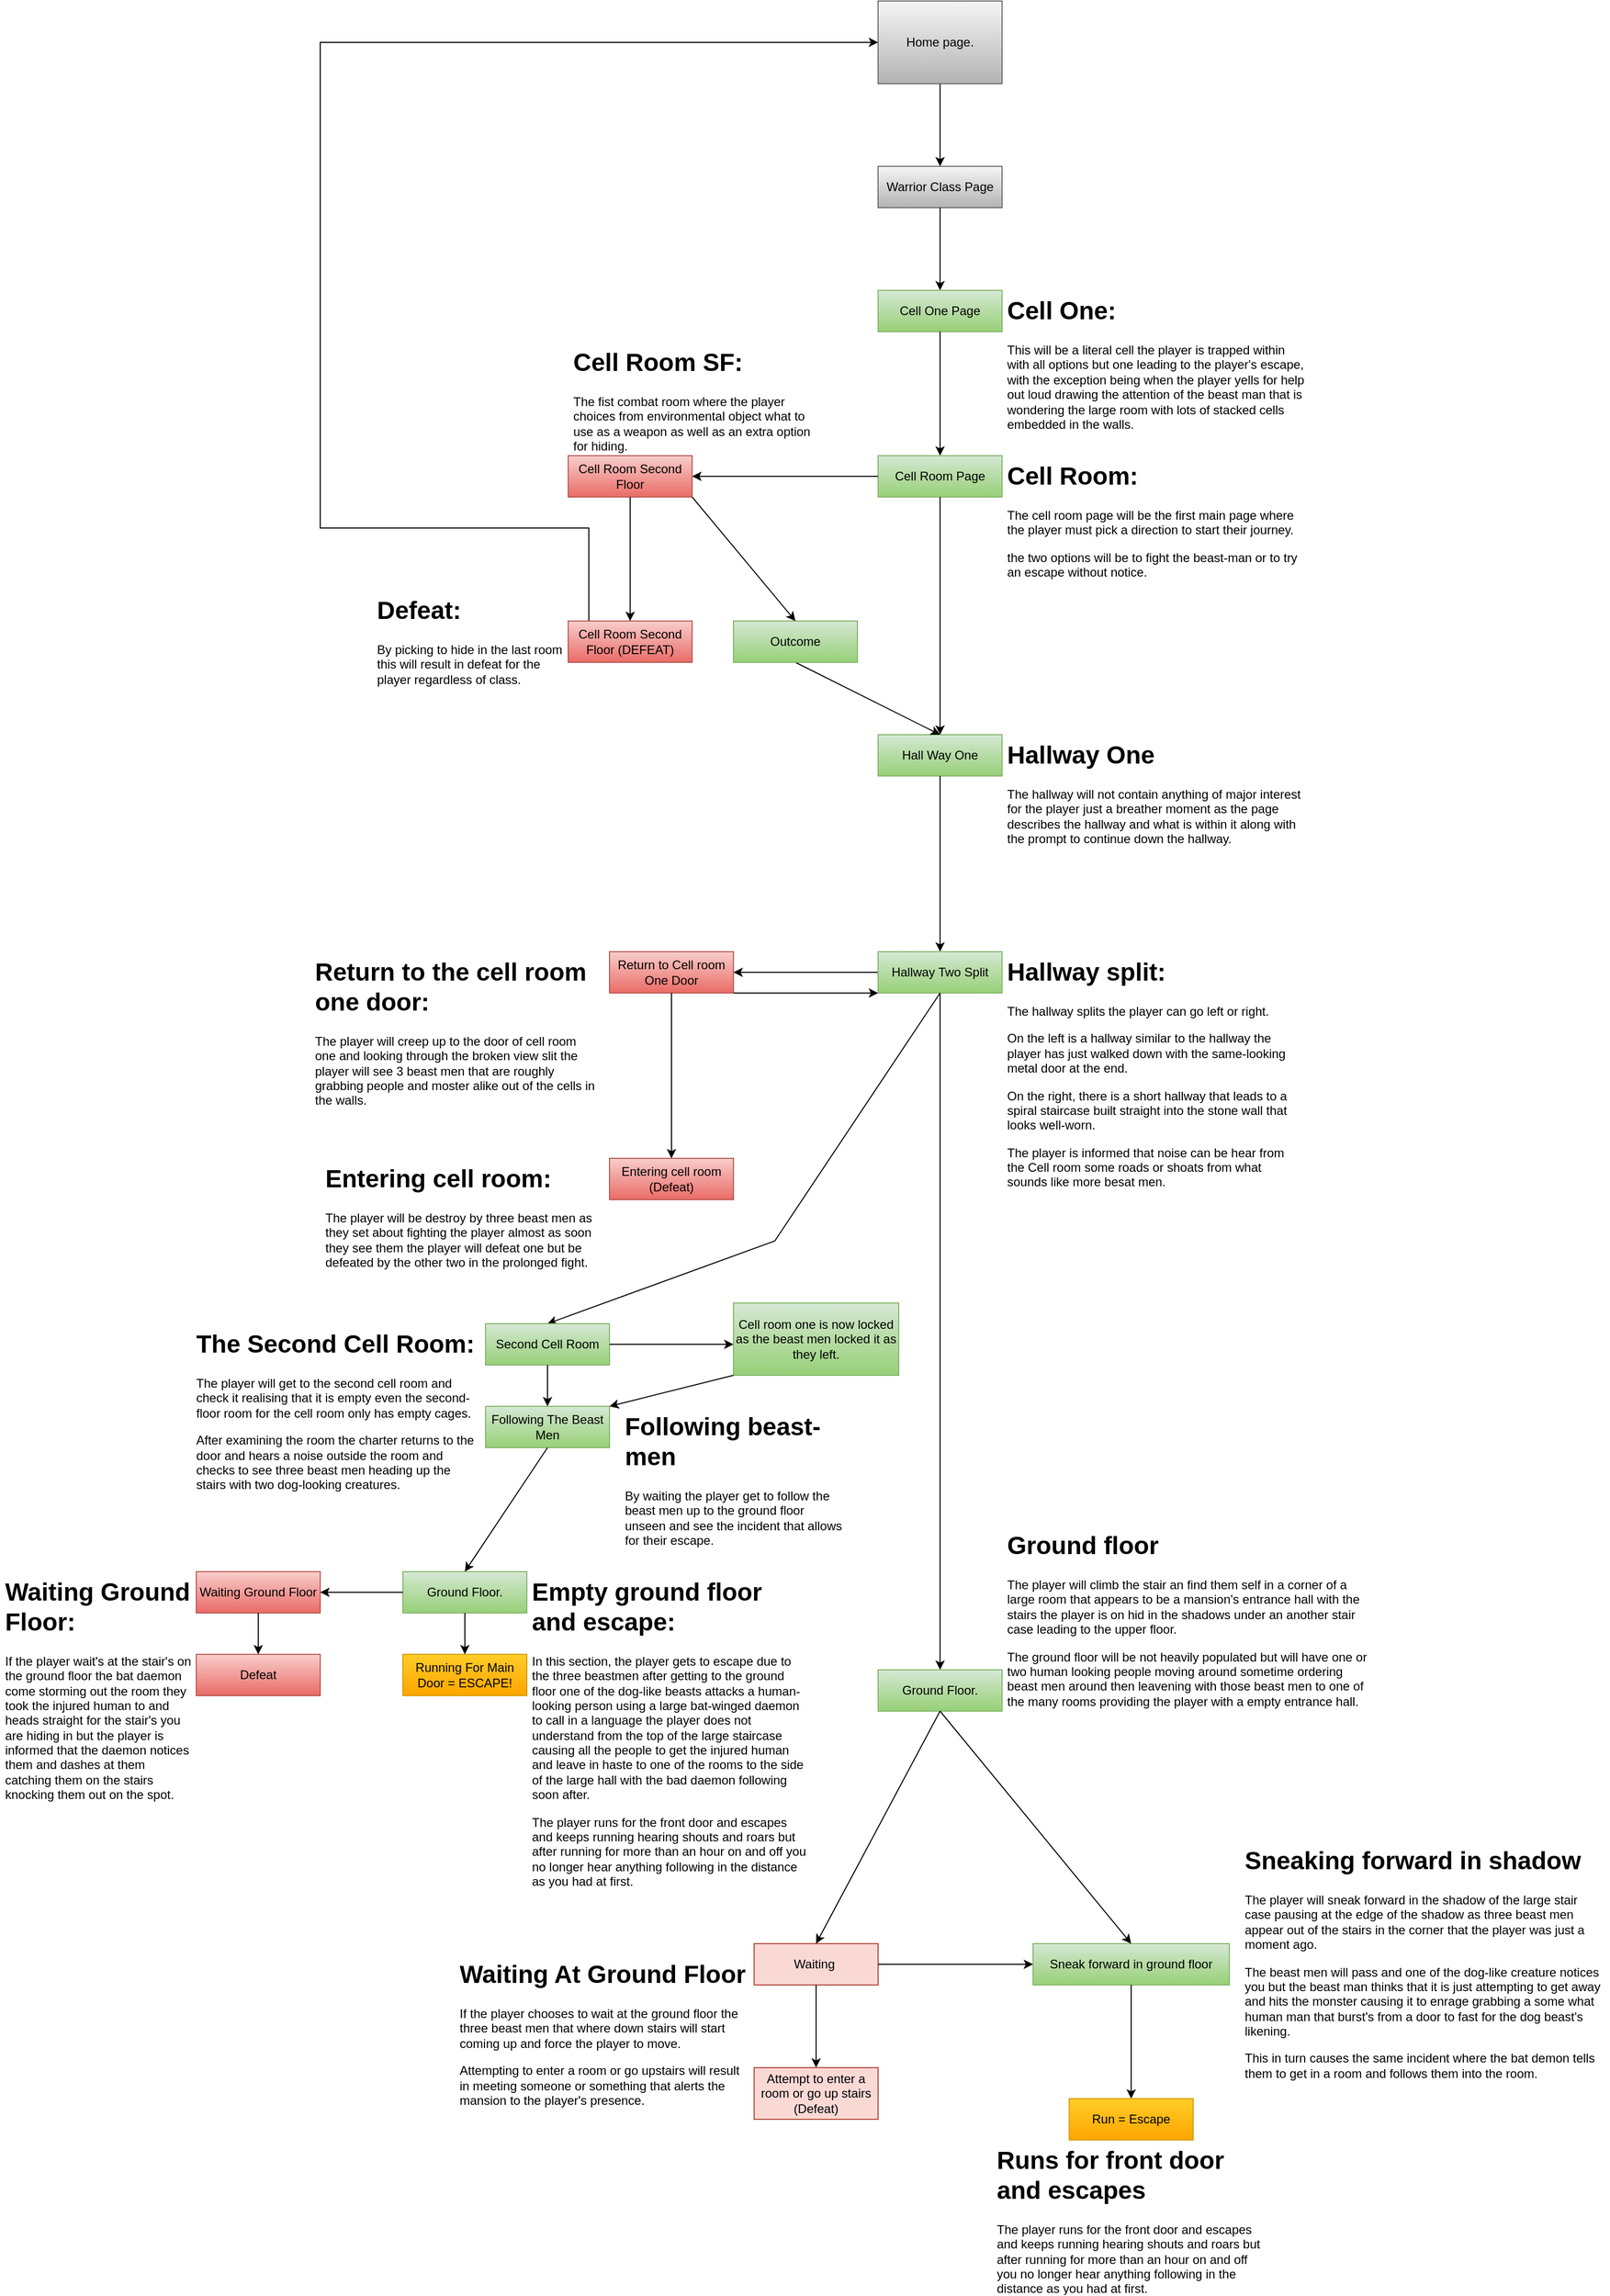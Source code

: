 <mxfile version="23.1.8" type="github">
  <diagram id="C5RBs43oDa-KdzZeNtuy" name="Page-1">
    <mxGraphModel dx="2487" dy="868" grid="1" gridSize="10" guides="1" tooltips="1" connect="1" arrows="1" fold="1" page="1" pageScale="1" pageWidth="800" pageHeight="1000" math="0" shadow="0">
      <root>
        <mxCell id="WIyWlLk6GJQsqaUBKTNV-0" />
        <mxCell id="WIyWlLk6GJQsqaUBKTNV-1" parent="WIyWlLk6GJQsqaUBKTNV-0" />
        <mxCell id="8M8Ricd8YmC17zNcSAAh-8" value="" style="endArrow=classic;html=1;rounded=0;entryX=0.5;entryY=0;entryDx=0;entryDy=0;" parent="WIyWlLk6GJQsqaUBKTNV-1" edge="1" target="8M8Ricd8YmC17zNcSAAh-12">
          <mxGeometry width="50" height="50" relative="1" as="geometry">
            <mxPoint x="400" y="120" as="sourcePoint" />
            <mxPoint x="240" y="200" as="targetPoint" />
          </mxGeometry>
        </mxCell>
        <mxCell id="8M8Ricd8YmC17zNcSAAh-9" value="Home page." style="rounded=0;whiteSpace=wrap;html=1;fillColor=#f5f5f5;gradientColor=#b3b3b3;strokeColor=#666666;" parent="WIyWlLk6GJQsqaUBKTNV-1" vertex="1">
          <mxGeometry x="340" y="40" width="120" height="80" as="geometry" />
        </mxCell>
        <mxCell id="8M8Ricd8YmC17zNcSAAh-12" value="Warrior Class Page" style="rounded=0;whiteSpace=wrap;html=1;fillColor=#f5f5f5;gradientColor=#b3b3b3;strokeColor=#666666;" parent="WIyWlLk6GJQsqaUBKTNV-1" vertex="1">
          <mxGeometry x="340" y="200" width="120" height="40" as="geometry" />
        </mxCell>
        <mxCell id="8M8Ricd8YmC17zNcSAAh-13" value="" style="endArrow=classic;html=1;rounded=0;exitX=0.5;exitY=1;exitDx=0;exitDy=0;entryX=0.5;entryY=0;entryDx=0;entryDy=0;" parent="WIyWlLk6GJQsqaUBKTNV-1" source="8M8Ricd8YmC17zNcSAAh-12" target="8M8Ricd8YmC17zNcSAAh-14" edge="1">
          <mxGeometry width="50" height="50" relative="1" as="geometry">
            <mxPoint x="390" y="410" as="sourcePoint" />
            <mxPoint x="340" y="310" as="targetPoint" />
          </mxGeometry>
        </mxCell>
        <mxCell id="8M8Ricd8YmC17zNcSAAh-14" value="Cell One Page" style="rounded=0;whiteSpace=wrap;html=1;fillColor=#d5e8d4;strokeColor=#82b366;gradientColor=#97d077;" parent="WIyWlLk6GJQsqaUBKTNV-1" vertex="1">
          <mxGeometry x="340" y="320" width="120" height="40" as="geometry" />
        </mxCell>
        <mxCell id="zFXSnFFcsLOcTapgdQPT-0" value="" style="endArrow=classic;html=1;rounded=0;exitX=0.5;exitY=1;exitDx=0;exitDy=0;" parent="WIyWlLk6GJQsqaUBKTNV-1" source="8M8Ricd8YmC17zNcSAAh-14" edge="1">
          <mxGeometry width="50" height="50" relative="1" as="geometry">
            <mxPoint x="370" y="410" as="sourcePoint" />
            <mxPoint x="400" y="480" as="targetPoint" />
          </mxGeometry>
        </mxCell>
        <mxCell id="zFXSnFFcsLOcTapgdQPT-1" value="&lt;h1&gt;Cell One:&lt;/h1&gt;&lt;p&gt;This will be a literal cell the player is trapped within with all options but one leading to the player&#39;s escape, with the exception being when the player yells for help out loud drawing the attention of the beast man that is wondering the large room with lots of stacked cells embedded in the walls.&lt;/p&gt;" style="text;html=1;spacing=5;spacingTop=-20;whiteSpace=wrap;overflow=hidden;rounded=0;" parent="WIyWlLk6GJQsqaUBKTNV-1" vertex="1">
          <mxGeometry x="460" y="320" width="300" height="140" as="geometry" />
        </mxCell>
        <mxCell id="zFXSnFFcsLOcTapgdQPT-2" value="Cell Room Page" style="rounded=0;whiteSpace=wrap;html=1;fillColor=#d5e8d4;strokeColor=#82b366;gradientColor=#97d077;" parent="WIyWlLk6GJQsqaUBKTNV-1" vertex="1">
          <mxGeometry x="340" y="480" width="120" height="40" as="geometry" />
        </mxCell>
        <mxCell id="zFXSnFFcsLOcTapgdQPT-3" value="&lt;h1&gt;Cell Room:&lt;/h1&gt;&lt;p&gt;The cell room page will be the first main page where the player must pick a direction to start their journey.&lt;/p&gt;&lt;p&gt;the two options will be to fight the beast-man or to try an escape without notice.&lt;/p&gt;" style="text;html=1;spacing=5;spacingTop=-20;whiteSpace=wrap;overflow=hidden;rounded=0;" parent="WIyWlLk6GJQsqaUBKTNV-1" vertex="1">
          <mxGeometry x="460" y="480" width="300" height="120" as="geometry" />
        </mxCell>
        <mxCell id="zFXSnFFcsLOcTapgdQPT-5" value="" style="endArrow=classic;html=1;rounded=0;exitX=0.5;exitY=1;exitDx=0;exitDy=0;entryX=0.5;entryY=0;entryDx=0;entryDy=0;" parent="WIyWlLk6GJQsqaUBKTNV-1" source="zFXSnFFcsLOcTapgdQPT-2" edge="1" target="zFXSnFFcsLOcTapgdQPT-6">
          <mxGeometry width="50" height="50" relative="1" as="geometry">
            <mxPoint x="400" y="690" as="sourcePoint" />
            <mxPoint x="400" y="640" as="targetPoint" />
          </mxGeometry>
        </mxCell>
        <mxCell id="zFXSnFFcsLOcTapgdQPT-6" value="Hall Way One" style="rounded=0;whiteSpace=wrap;html=1;fillColor=#d5e8d4;strokeColor=#82b366;gradientColor=#97d077;" parent="WIyWlLk6GJQsqaUBKTNV-1" vertex="1">
          <mxGeometry x="340" y="750" width="120" height="40" as="geometry" />
        </mxCell>
        <mxCell id="zFXSnFFcsLOcTapgdQPT-7" value="&lt;h1&gt;Hallway One&lt;/h1&gt;&lt;p&gt;The hallway will not contain anything of major interest for the player just a breather moment as the page describes the hallway and what is within it along with the prompt to continue down the hallway.&lt;/p&gt;" style="text;html=1;spacing=5;spacingTop=-20;whiteSpace=wrap;overflow=hidden;rounded=0;" parent="WIyWlLk6GJQsqaUBKTNV-1" vertex="1">
          <mxGeometry x="460" y="750" width="300" height="120" as="geometry" />
        </mxCell>
        <mxCell id="zFXSnFFcsLOcTapgdQPT-8" value="" style="endArrow=classic;html=1;rounded=0;exitX=0;exitY=0.5;exitDx=0;exitDy=0;entryX=1;entryY=0.5;entryDx=0;entryDy=0;" parent="WIyWlLk6GJQsqaUBKTNV-1" source="zFXSnFFcsLOcTapgdQPT-2" target="zFXSnFFcsLOcTapgdQPT-9" edge="1">
          <mxGeometry width="50" height="50" relative="1" as="geometry">
            <mxPoint x="200" y="540" as="sourcePoint" />
            <mxPoint x="240" y="500" as="targetPoint" />
          </mxGeometry>
        </mxCell>
        <mxCell id="zFXSnFFcsLOcTapgdQPT-9" value="Cell Room Second Floor" style="rounded=0;whiteSpace=wrap;html=1;fillColor=#f8cecc;strokeColor=#b85450;gradientColor=#ea6b66;" parent="WIyWlLk6GJQsqaUBKTNV-1" vertex="1">
          <mxGeometry x="40" y="480" width="120" height="40" as="geometry" />
        </mxCell>
        <mxCell id="BrZVJdfoGeoX7WeHranQ-3" style="edgeStyle=orthogonalEdgeStyle;rounded=0;orthogonalLoop=1;jettySize=auto;html=1;exitX=0;exitY=0;exitDx=0;exitDy=0;entryX=0;entryY=0.5;entryDx=0;entryDy=0;" edge="1" parent="WIyWlLk6GJQsqaUBKTNV-1" source="zFXSnFFcsLOcTapgdQPT-10" target="8M8Ricd8YmC17zNcSAAh-9">
          <mxGeometry relative="1" as="geometry">
            <Array as="points">
              <mxPoint x="60" y="640" />
              <mxPoint x="60" y="550" />
              <mxPoint x="-200" y="550" />
              <mxPoint x="-200" y="80" />
            </Array>
          </mxGeometry>
        </mxCell>
        <mxCell id="zFXSnFFcsLOcTapgdQPT-10" value="Cell Room Second Floor (DEFEAT)" style="rounded=0;whiteSpace=wrap;html=1;fillColor=#f8cecc;strokeColor=#b85450;gradientColor=#ea6b66;" parent="WIyWlLk6GJQsqaUBKTNV-1" vertex="1">
          <mxGeometry x="40" y="640" width="120" height="40" as="geometry" />
        </mxCell>
        <mxCell id="zFXSnFFcsLOcTapgdQPT-11" value="" style="endArrow=classic;html=1;rounded=0;exitX=0.5;exitY=1;exitDx=0;exitDy=0;" parent="WIyWlLk6GJQsqaUBKTNV-1" source="zFXSnFFcsLOcTapgdQPT-9" target="zFXSnFFcsLOcTapgdQPT-10" edge="1">
          <mxGeometry width="50" height="50" relative="1" as="geometry">
            <mxPoint x="190" y="620" as="sourcePoint" />
            <mxPoint x="240" y="570" as="targetPoint" />
          </mxGeometry>
        </mxCell>
        <mxCell id="zFXSnFFcsLOcTapgdQPT-12" value="&lt;h1&gt;Cell Room SF:&lt;/h1&gt;&lt;div&gt;The fist combat room where the player choices from environmental object what to use as a weapon as well as an extra option for hiding.&lt;/div&gt;&lt;div&gt;&lt;br&gt;&lt;/div&gt;&lt;div&gt;&lt;br&gt;&lt;/div&gt;" style="text;html=1;spacing=5;spacingTop=-20;whiteSpace=wrap;overflow=hidden;rounded=0;" parent="WIyWlLk6GJQsqaUBKTNV-1" vertex="1">
          <mxGeometry x="40" y="370" width="240" height="110" as="geometry" />
        </mxCell>
        <mxCell id="zFXSnFFcsLOcTapgdQPT-13" value="" style="endArrow=classic;html=1;rounded=0;entryX=0.5;entryY=0;entryDx=0;entryDy=0;exitX=0.5;exitY=1;exitDx=0;exitDy=0;" parent="WIyWlLk6GJQsqaUBKTNV-1" source="BrZVJdfoGeoX7WeHranQ-9" target="zFXSnFFcsLOcTapgdQPT-6" edge="1">
          <mxGeometry width="50" height="50" relative="1" as="geometry">
            <mxPoint x="210" y="600" as="sourcePoint" />
            <mxPoint x="260" y="550" as="targetPoint" />
          </mxGeometry>
        </mxCell>
        <mxCell id="zFXSnFFcsLOcTapgdQPT-24" value="" style="endArrow=classic;html=1;rounded=0;exitX=0.5;exitY=1;exitDx=0;exitDy=0;entryX=0.5;entryY=0;entryDx=0;entryDy=0;" parent="WIyWlLk6GJQsqaUBKTNV-1" source="zFXSnFFcsLOcTapgdQPT-6" target="BrZVJdfoGeoX7WeHranQ-26" edge="1">
          <mxGeometry width="50" height="50" relative="1" as="geometry">
            <mxPoint x="400" y="840" as="sourcePoint" />
            <mxPoint x="400" y="910" as="targetPoint" />
          </mxGeometry>
        </mxCell>
        <mxCell id="BrZVJdfoGeoX7WeHranQ-5" value="&lt;h1&gt;Defeat:&lt;/h1&gt;&lt;p&gt;By picking to hide in the last room this will result in defeat for the player regardless of class.&lt;/p&gt;" style="text;html=1;spacing=5;spacingTop=-20;whiteSpace=wrap;overflow=hidden;rounded=0;" vertex="1" parent="WIyWlLk6GJQsqaUBKTNV-1">
          <mxGeometry x="-150" y="610" width="190" height="120" as="geometry" />
        </mxCell>
        <mxCell id="BrZVJdfoGeoX7WeHranQ-9" value="Outcome" style="rounded=0;whiteSpace=wrap;html=1;fillColor=#d5e8d4;strokeColor=#82b366;gradientColor=#97d077;" vertex="1" parent="WIyWlLk6GJQsqaUBKTNV-1">
          <mxGeometry x="200" y="640" width="120" height="40" as="geometry" />
        </mxCell>
        <mxCell id="BrZVJdfoGeoX7WeHranQ-10" value="" style="endArrow=classic;html=1;rounded=0;exitX=1;exitY=1;exitDx=0;exitDy=0;entryX=0.5;entryY=0;entryDx=0;entryDy=0;" edge="1" parent="WIyWlLk6GJQsqaUBKTNV-1" source="zFXSnFFcsLOcTapgdQPT-9" target="BrZVJdfoGeoX7WeHranQ-9">
          <mxGeometry width="50" height="50" relative="1" as="geometry">
            <mxPoint x="280" y="740" as="sourcePoint" />
            <mxPoint x="330" y="690" as="targetPoint" />
          </mxGeometry>
        </mxCell>
        <mxCell id="BrZVJdfoGeoX7WeHranQ-20" value="" style="endArrow=classic;html=1;rounded=0;exitX=0;exitY=0.5;exitDx=0;exitDy=0;" edge="1" parent="WIyWlLk6GJQsqaUBKTNV-1" target="BrZVJdfoGeoX7WeHranQ-21">
          <mxGeometry width="50" height="50" relative="1" as="geometry">
            <mxPoint x="340" y="980" as="sourcePoint" />
            <mxPoint x="220" y="980" as="targetPoint" />
          </mxGeometry>
        </mxCell>
        <mxCell id="BrZVJdfoGeoX7WeHranQ-21" value="Return to Cell room One Door" style="rounded=0;whiteSpace=wrap;html=1;fillColor=#f8cecc;strokeColor=#b85450;gradientColor=#ea6b66;" vertex="1" parent="WIyWlLk6GJQsqaUBKTNV-1">
          <mxGeometry x="80" y="960" width="120" height="40" as="geometry" />
        </mxCell>
        <mxCell id="BrZVJdfoGeoX7WeHranQ-22" value="&lt;h1&gt;Return to the cell room one door:&lt;/h1&gt;&lt;p&gt;The player will creep up to the door of cell room one and looking through the broken view slit the player will see 3 beast men that are roughly grabbing people and moster alike out of the cells in the walls.&lt;/p&gt;" style="text;html=1;spacing=5;spacingTop=-20;whiteSpace=wrap;overflow=hidden;rounded=0;" vertex="1" parent="WIyWlLk6GJQsqaUBKTNV-1">
          <mxGeometry x="-210" y="960" width="280" height="150" as="geometry" />
        </mxCell>
        <mxCell id="BrZVJdfoGeoX7WeHranQ-26" value="Hallway Two Split" style="rounded=0;whiteSpace=wrap;html=1;fillColor=#d5e8d4;strokeColor=#82b366;gradientColor=#97d077;" vertex="1" parent="WIyWlLk6GJQsqaUBKTNV-1">
          <mxGeometry x="340" y="960" width="120" height="40" as="geometry" />
        </mxCell>
        <mxCell id="BrZVJdfoGeoX7WeHranQ-27" value="" style="endArrow=classic;html=1;rounded=0;exitX=1;exitY=1;exitDx=0;exitDy=0;entryX=0;entryY=1;entryDx=0;entryDy=0;" edge="1" parent="WIyWlLk6GJQsqaUBKTNV-1" source="BrZVJdfoGeoX7WeHranQ-21" target="BrZVJdfoGeoX7WeHranQ-26">
          <mxGeometry width="50" height="50" relative="1" as="geometry">
            <mxPoint x="200" y="1060" as="sourcePoint" />
            <mxPoint x="250" y="1010" as="targetPoint" />
          </mxGeometry>
        </mxCell>
        <mxCell id="BrZVJdfoGeoX7WeHranQ-28" value="" style="endArrow=classic;html=1;rounded=0;exitX=0.5;exitY=1;exitDx=0;exitDy=0;entryX=0.5;entryY=0;entryDx=0;entryDy=0;" edge="1" parent="WIyWlLk6GJQsqaUBKTNV-1" source="BrZVJdfoGeoX7WeHranQ-21" target="BrZVJdfoGeoX7WeHranQ-29">
          <mxGeometry width="50" height="50" relative="1" as="geometry">
            <mxPoint x="100" y="1110" as="sourcePoint" />
            <mxPoint x="140" y="1120" as="targetPoint" />
          </mxGeometry>
        </mxCell>
        <mxCell id="BrZVJdfoGeoX7WeHranQ-29" value="Entering cell room (Defeat)" style="rounded=0;whiteSpace=wrap;html=1;fillColor=#f8cecc;strokeColor=#b85450;gradientColor=#ea6b66;" vertex="1" parent="WIyWlLk6GJQsqaUBKTNV-1">
          <mxGeometry x="80" y="1160" width="120" height="40" as="geometry" />
        </mxCell>
        <mxCell id="BrZVJdfoGeoX7WeHranQ-31" value="&lt;h1&gt;Hallway split:&lt;/h1&gt;&lt;p&gt;The hallway splits the player can go left or right.&lt;/p&gt;&lt;p&gt;On the left is a hallway similar to the hallway the player has just walked down with the same-looking metal door at the end.&lt;/p&gt;&lt;p&gt;On the right, there is a short hallway that leads to a spiral staircase built straight into the stone wall that looks well-worn.&lt;/p&gt;&lt;p&gt;The player is informed that noise can be hear from the Cell room some roads or shoats from what sounds like more besat men.&lt;/p&gt;" style="text;html=1;spacing=5;spacingTop=-20;whiteSpace=wrap;overflow=hidden;rounded=0;" vertex="1" parent="WIyWlLk6GJQsqaUBKTNV-1">
          <mxGeometry x="460" y="960" width="290" height="240" as="geometry" />
        </mxCell>
        <mxCell id="BrZVJdfoGeoX7WeHranQ-32" value="" style="endArrow=classic;html=1;rounded=0;entryX=0.5;entryY=0;entryDx=0;entryDy=0;" edge="1" parent="WIyWlLk6GJQsqaUBKTNV-1" target="BrZVJdfoGeoX7WeHranQ-34">
          <mxGeometry width="50" height="50" relative="1" as="geometry">
            <mxPoint x="400" y="1000" as="sourcePoint" />
            <mxPoint x="140" y="1320" as="targetPoint" />
            <Array as="points">
              <mxPoint x="240" y="1240" />
            </Array>
          </mxGeometry>
        </mxCell>
        <mxCell id="BrZVJdfoGeoX7WeHranQ-33" value="" style="endArrow=classic;html=1;rounded=0;exitX=0.5;exitY=1;exitDx=0;exitDy=0;entryX=0.5;entryY=0;entryDx=0;entryDy=0;" edge="1" parent="WIyWlLk6GJQsqaUBKTNV-1" source="BrZVJdfoGeoX7WeHranQ-26" target="BrZVJdfoGeoX7WeHranQ-35">
          <mxGeometry width="50" height="50" relative="1" as="geometry">
            <mxPoint x="375" y="1300" as="sourcePoint" />
            <mxPoint x="400" y="1330" as="targetPoint" />
          </mxGeometry>
        </mxCell>
        <mxCell id="BrZVJdfoGeoX7WeHranQ-34" value="Second Cell Room" style="rounded=0;whiteSpace=wrap;html=1;fillColor=#d5e8d4;strokeColor=#82b366;gradientColor=#97d077;" vertex="1" parent="WIyWlLk6GJQsqaUBKTNV-1">
          <mxGeometry x="-40" y="1320" width="120" height="40" as="geometry" />
        </mxCell>
        <mxCell id="BrZVJdfoGeoX7WeHranQ-35" value="Ground Floor." style="rounded=0;whiteSpace=wrap;html=1;fillColor=#d5e8d4;strokeColor=#82b366;gradientColor=#97d077;" vertex="1" parent="WIyWlLk6GJQsqaUBKTNV-1">
          <mxGeometry x="340" y="1655" width="120" height="40" as="geometry" />
        </mxCell>
        <mxCell id="BrZVJdfoGeoX7WeHranQ-36" value="&lt;h1&gt;The Second Cell Room:&lt;/h1&gt;&lt;p&gt;The player will get to the second cell room and check it realising that it is empty even the second-floor room for the cell room only has empty cages&lt;span style=&quot;background-color: initial;&quot;&gt;.&lt;/span&gt;&lt;/p&gt;&lt;p&gt;&lt;span style=&quot;background-color: initial;&quot;&gt;After examining the room the charter returns to the door and hears a noise outside the room and checks to see three beast men heading up the stairs with two dog-looking creatures.&lt;/span&gt;&lt;/p&gt;" style="text;html=1;spacing=5;spacingTop=-20;whiteSpace=wrap;overflow=hidden;rounded=0;" vertex="1" parent="WIyWlLk6GJQsqaUBKTNV-1">
          <mxGeometry x="-325" y="1320" width="280" height="170" as="geometry" />
        </mxCell>
        <mxCell id="BrZVJdfoGeoX7WeHranQ-37" value="&lt;h1&gt;Ground floor&lt;/h1&gt;&lt;p&gt;The player will climb the stair an find them self in a corner of a large room that appears to be a mansion&#39;s entrance hall with the stairs the player is on hid in the shadows under an another stair case leading to the upper floor.&lt;/p&gt;&lt;p&gt;The ground floor will be not heavily populated but will have one or two human looking people moving around sometime ordering beast men around then leavening with those beast men to one of the many rooms providing the player with a empty entrance hall.&lt;/p&gt;" style="text;html=1;spacing=5;spacingTop=-20;whiteSpace=wrap;overflow=hidden;rounded=0;" vertex="1" parent="WIyWlLk6GJQsqaUBKTNV-1">
          <mxGeometry x="460" y="1515" width="365" height="180" as="geometry" />
        </mxCell>
        <mxCell id="BrZVJdfoGeoX7WeHranQ-39" value="&lt;h1&gt;Entering cell room:&lt;/h1&gt;&lt;p&gt;The player will be destroy by three beast men as they set about fighting the player almost as soon they see them the player will defeat one but be defeated by the other two in the prolonged fight.&lt;/p&gt;" style="text;html=1;spacing=5;spacingTop=-20;whiteSpace=wrap;overflow=hidden;rounded=0;" vertex="1" parent="WIyWlLk6GJQsqaUBKTNV-1">
          <mxGeometry x="-200" y="1160" width="280" height="120" as="geometry" />
        </mxCell>
        <mxCell id="BrZVJdfoGeoX7WeHranQ-45" value="" style="endArrow=classic;html=1;rounded=0;exitX=0.5;exitY=1;exitDx=0;exitDy=0;entryX=0.5;entryY=0;entryDx=0;entryDy=0;" edge="1" parent="WIyWlLk6GJQsqaUBKTNV-1" source="BrZVJdfoGeoX7WeHranQ-34" target="BrZVJdfoGeoX7WeHranQ-46">
          <mxGeometry width="50" height="50" relative="1" as="geometry">
            <mxPoint x="30" y="1500" as="sourcePoint" />
            <mxPoint x="20" y="1520" as="targetPoint" />
          </mxGeometry>
        </mxCell>
        <mxCell id="BrZVJdfoGeoX7WeHranQ-46" value="Following The Beast Men" style="rounded=0;whiteSpace=wrap;html=1;fillColor=#d5e8d4;strokeColor=#82b366;gradientColor=#97d077;" vertex="1" parent="WIyWlLk6GJQsqaUBKTNV-1">
          <mxGeometry x="-40" y="1400" width="120" height="40" as="geometry" />
        </mxCell>
        <mxCell id="BrZVJdfoGeoX7WeHranQ-49" value="Ground Floor." style="rounded=0;whiteSpace=wrap;html=1;fillColor=#d5e8d4;strokeColor=#82b366;gradientColor=#97d077;" vertex="1" parent="WIyWlLk6GJQsqaUBKTNV-1">
          <mxGeometry x="-120" y="1560" width="120" height="40" as="geometry" />
        </mxCell>
        <mxCell id="BrZVJdfoGeoX7WeHranQ-50" value="" style="endArrow=classic;html=1;rounded=0;exitX=0.5;exitY=1;exitDx=0;exitDy=0;entryX=0.5;entryY=0;entryDx=0;entryDy=0;" edge="1" parent="WIyWlLk6GJQsqaUBKTNV-1" source="BrZVJdfoGeoX7WeHranQ-46" target="BrZVJdfoGeoX7WeHranQ-49">
          <mxGeometry width="50" height="50" relative="1" as="geometry">
            <mxPoint x="250" y="1550" as="sourcePoint" />
            <mxPoint x="300" y="1500" as="targetPoint" />
          </mxGeometry>
        </mxCell>
        <mxCell id="BrZVJdfoGeoX7WeHranQ-52" value="Running For Main Door = ESCAPE!" style="rounded=0;whiteSpace=wrap;html=1;fillColor=#ffcd28;strokeColor=#d79b00;gradientColor=#ffa500;" vertex="1" parent="WIyWlLk6GJQsqaUBKTNV-1">
          <mxGeometry x="-120" y="1640" width="120" height="40" as="geometry" />
        </mxCell>
        <mxCell id="BrZVJdfoGeoX7WeHranQ-53" value="&lt;h1&gt;Empty ground floor and escape:&lt;/h1&gt;&lt;p&gt;In this section, the player gets to escape due to the three beastmen after getting to the ground floor one of the dog-like beasts attacks a human-looking person using a large bat-winged daemon to call in a language the player does not understand from the top of the large staircase causing all the people to get the injured human and leave in haste to one of the rooms to the side of the large hall with the bad daemon following soon after.&lt;/p&gt;&lt;p&gt;The player runs for the front door and escapes and keeps running hearing shouts and roars but after running for more than an hour on and off you no longer hear anything following in the distance as you had at first.&lt;/p&gt;&lt;p&gt;&lt;br&gt;&lt;/p&gt;" style="text;html=1;spacing=5;spacingTop=-20;whiteSpace=wrap;overflow=hidden;rounded=0;" vertex="1" parent="WIyWlLk6GJQsqaUBKTNV-1">
          <mxGeometry y="1560" width="275" height="310" as="geometry" />
        </mxCell>
        <mxCell id="BrZVJdfoGeoX7WeHranQ-55" value="Waiting Ground Floor" style="rounded=0;whiteSpace=wrap;html=1;fillColor=#f8cecc;strokeColor=#b85450;gradientColor=#ea6b66;" vertex="1" parent="WIyWlLk6GJQsqaUBKTNV-1">
          <mxGeometry x="-320" y="1560" width="120" height="40" as="geometry" />
        </mxCell>
        <mxCell id="BrZVJdfoGeoX7WeHranQ-57" value="" style="endArrow=classic;html=1;rounded=0;exitX=0.5;exitY=1;exitDx=0;exitDy=0;entryX=0.5;entryY=0;entryDx=0;entryDy=0;" edge="1" parent="WIyWlLk6GJQsqaUBKTNV-1" source="BrZVJdfoGeoX7WeHranQ-49" target="BrZVJdfoGeoX7WeHranQ-52">
          <mxGeometry width="50" height="50" relative="1" as="geometry">
            <mxPoint x="10" y="1690" as="sourcePoint" />
            <mxPoint x="60" y="1640" as="targetPoint" />
          </mxGeometry>
        </mxCell>
        <mxCell id="BrZVJdfoGeoX7WeHranQ-61" value="Defeat" style="rounded=0;whiteSpace=wrap;html=1;fillColor=#f8cecc;strokeColor=#b85450;gradientColor=#ea6b66;" vertex="1" parent="WIyWlLk6GJQsqaUBKTNV-1">
          <mxGeometry x="-320" y="1640" width="120" height="40" as="geometry" />
        </mxCell>
        <mxCell id="BrZVJdfoGeoX7WeHranQ-62" value="&lt;h1&gt;Waiting Ground Floor:&lt;/h1&gt;&lt;p&gt;If the player wait&#39;s at the stair&#39;s on the ground floor the bat daemon come storming out the room they took the injured human to and heads straight for the stair&#39;s you are hiding in but the player is informed that the daemon notices them and dashes at them catching them on the stairs knocking them out on the spot.&lt;/p&gt;" style="text;html=1;spacing=5;spacingTop=-20;whiteSpace=wrap;overflow=hidden;rounded=0;" vertex="1" parent="WIyWlLk6GJQsqaUBKTNV-1">
          <mxGeometry x="-510" y="1560" width="190" height="230" as="geometry" />
        </mxCell>
        <mxCell id="BrZVJdfoGeoX7WeHranQ-64" value="&lt;h1&gt;Following beast-men&lt;/h1&gt;&lt;p&gt;By waiting the player get to follow the beast men up to the ground floor unseen and see the incident that allows for their escape.&lt;/p&gt;" style="text;html=1;spacing=5;spacingTop=-20;whiteSpace=wrap;overflow=hidden;rounded=0;" vertex="1" parent="WIyWlLk6GJQsqaUBKTNV-1">
          <mxGeometry x="90" y="1400" width="220" height="140" as="geometry" />
        </mxCell>
        <mxCell id="BrZVJdfoGeoX7WeHranQ-70" value="" style="endArrow=classic;html=1;rounded=0;exitX=0;exitY=0.5;exitDx=0;exitDy=0;entryX=1;entryY=0.5;entryDx=0;entryDy=0;" edge="1" parent="WIyWlLk6GJQsqaUBKTNV-1" source="BrZVJdfoGeoX7WeHranQ-49" target="BrZVJdfoGeoX7WeHranQ-55">
          <mxGeometry width="50" height="50" relative="1" as="geometry">
            <mxPoint x="-190" y="1750" as="sourcePoint" />
            <mxPoint x="-140" y="1700" as="targetPoint" />
          </mxGeometry>
        </mxCell>
        <mxCell id="BrZVJdfoGeoX7WeHranQ-71" value="" style="endArrow=classic;html=1;rounded=0;exitX=0.5;exitY=1;exitDx=0;exitDy=0;entryX=0.5;entryY=0;entryDx=0;entryDy=0;" edge="1" parent="WIyWlLk6GJQsqaUBKTNV-1" source="BrZVJdfoGeoX7WeHranQ-55" target="BrZVJdfoGeoX7WeHranQ-61">
          <mxGeometry width="50" height="50" relative="1" as="geometry">
            <mxPoint x="80" y="1600" as="sourcePoint" />
            <mxPoint x="130" y="1550" as="targetPoint" />
          </mxGeometry>
        </mxCell>
        <mxCell id="BrZVJdfoGeoX7WeHranQ-73" value="Sneak forward in ground floor" style="rounded=0;whiteSpace=wrap;html=1;fillColor=#d5e8d4;gradientColor=#97d077;strokeColor=#82b366;" vertex="1" parent="WIyWlLk6GJQsqaUBKTNV-1">
          <mxGeometry x="490" y="1920" width="190" height="40" as="geometry" />
        </mxCell>
        <mxCell id="BrZVJdfoGeoX7WeHranQ-74" value="Waiting&amp;nbsp;" style="rounded=0;whiteSpace=wrap;html=1;fillColor=#fad9d5;strokeColor=#ae4132;" vertex="1" parent="WIyWlLk6GJQsqaUBKTNV-1">
          <mxGeometry x="220" y="1920" width="120" height="40" as="geometry" />
        </mxCell>
        <mxCell id="BrZVJdfoGeoX7WeHranQ-77" value="" style="endArrow=classic;html=1;rounded=0;exitX=0.5;exitY=1;exitDx=0;exitDy=0;entryX=0.5;entryY=0;entryDx=0;entryDy=0;" edge="1" parent="WIyWlLk6GJQsqaUBKTNV-1" source="BrZVJdfoGeoX7WeHranQ-35" target="BrZVJdfoGeoX7WeHranQ-74">
          <mxGeometry width="50" height="50" relative="1" as="geometry">
            <mxPoint x="375" y="1890" as="sourcePoint" />
            <mxPoint x="425" y="1840" as="targetPoint" />
          </mxGeometry>
        </mxCell>
        <mxCell id="BrZVJdfoGeoX7WeHranQ-78" value="&lt;h1&gt;Waiting At Ground Floor&lt;/h1&gt;&lt;p&gt;If the player chooses to wait at the ground floor the three beast men that where down stairs will start coming up and force the player to move.&lt;/p&gt;&lt;p&gt;Attempting to enter a room or go upstairs will result in meeting someone or something that alerts the mansion to the player&#39;s presence.&lt;/p&gt;&lt;p&gt;&lt;br&gt;&lt;/p&gt;&lt;p&gt;&lt;br&gt;&lt;/p&gt;" style="text;html=1;spacing=5;spacingTop=-20;whiteSpace=wrap;overflow=hidden;rounded=0;" vertex="1" parent="WIyWlLk6GJQsqaUBKTNV-1">
          <mxGeometry x="-70" y="1930" width="290" height="160" as="geometry" />
        </mxCell>
        <mxCell id="BrZVJdfoGeoX7WeHranQ-79" value="" style="endArrow=classic;html=1;rounded=0;exitX=0.5;exitY=1;exitDx=0;exitDy=0;" edge="1" parent="WIyWlLk6GJQsqaUBKTNV-1" source="BrZVJdfoGeoX7WeHranQ-74">
          <mxGeometry width="50" height="50" relative="1" as="geometry">
            <mxPoint x="310" y="2120" as="sourcePoint" />
            <mxPoint x="280" y="2040" as="targetPoint" />
          </mxGeometry>
        </mxCell>
        <mxCell id="BrZVJdfoGeoX7WeHranQ-80" value="Attempt to enter a room or go up stairs (Defeat)" style="rounded=0;whiteSpace=wrap;html=1;fillColor=#fad9d5;strokeColor=#ae4132;" vertex="1" parent="WIyWlLk6GJQsqaUBKTNV-1">
          <mxGeometry x="220" y="2040" width="120" height="50" as="geometry" />
        </mxCell>
        <mxCell id="BrZVJdfoGeoX7WeHranQ-81" value="" style="endArrow=classic;html=1;rounded=0;exitX=1;exitY=0.5;exitDx=0;exitDy=0;entryX=0;entryY=0.5;entryDx=0;entryDy=0;" edge="1" parent="WIyWlLk6GJQsqaUBKTNV-1" source="BrZVJdfoGeoX7WeHranQ-74" target="BrZVJdfoGeoX7WeHranQ-73">
          <mxGeometry width="50" height="50" relative="1" as="geometry">
            <mxPoint x="420" y="2050" as="sourcePoint" />
            <mxPoint x="400" y="2000" as="targetPoint" />
          </mxGeometry>
        </mxCell>
        <mxCell id="BrZVJdfoGeoX7WeHranQ-82" value="" style="endArrow=classic;html=1;rounded=0;entryX=0.5;entryY=0;entryDx=0;entryDy=0;exitX=0.5;exitY=1;exitDx=0;exitDy=0;" edge="1" parent="WIyWlLk6GJQsqaUBKTNV-1" source="BrZVJdfoGeoX7WeHranQ-35" target="BrZVJdfoGeoX7WeHranQ-73">
          <mxGeometry width="50" height="50" relative="1" as="geometry">
            <mxPoint x="400" y="1720" as="sourcePoint" />
            <mxPoint x="510" y="1750" as="targetPoint" />
          </mxGeometry>
        </mxCell>
        <mxCell id="BrZVJdfoGeoX7WeHranQ-84" value="&lt;h1&gt;Sneaking forward in shadow&amp;nbsp;&lt;/h1&gt;&lt;p&gt;The player will sneak forward in the shadow of the large stair case pausing at the edge of the shadow as three beast men appear out of the stairs in the corner that the player was just a moment ago.&lt;/p&gt;&lt;p&gt;The beast men will pass and one of the dog-like creature notices you but the beast man thinks that it is just attempting to get away and hits the monster causing it to enrage grabbing a some what human man that burst&#39;s from a door to fast for the dog beast&#39;s likening.&lt;/p&gt;&lt;p&gt;This in turn causes the same incident where the bat demon tells them to get in a room and follows them into the room.&lt;/p&gt;" style="text;html=1;spacing=5;spacingTop=-20;whiteSpace=wrap;overflow=hidden;rounded=0;" vertex="1" parent="WIyWlLk6GJQsqaUBKTNV-1">
          <mxGeometry x="690" y="1820" width="357.5" height="240" as="geometry" />
        </mxCell>
        <mxCell id="BrZVJdfoGeoX7WeHranQ-85" value="" style="endArrow=classic;html=1;rounded=0;exitX=0.5;exitY=1;exitDx=0;exitDy=0;entryX=0.5;entryY=0;entryDx=0;entryDy=0;" edge="1" parent="WIyWlLk6GJQsqaUBKTNV-1" source="BrZVJdfoGeoX7WeHranQ-73" target="BrZVJdfoGeoX7WeHranQ-86">
          <mxGeometry width="50" height="50" relative="1" as="geometry">
            <mxPoint x="450" y="1910" as="sourcePoint" />
            <mxPoint x="560" y="2110" as="targetPoint" />
          </mxGeometry>
        </mxCell>
        <mxCell id="BrZVJdfoGeoX7WeHranQ-86" value="Run = Escape" style="rounded=0;whiteSpace=wrap;html=1;fillColor=#ffcd28;strokeColor=#d79b00;gradientColor=#ffa500;" vertex="1" parent="WIyWlLk6GJQsqaUBKTNV-1">
          <mxGeometry x="525" y="2070" width="120" height="40" as="geometry" />
        </mxCell>
        <mxCell id="BrZVJdfoGeoX7WeHranQ-87" value="&lt;h1&gt;Runs for front door and escapes&lt;/h1&gt;&lt;p style=&quot;border-color: var(--border-color);&quot;&gt;The player runs for the front door and escapes and keeps running hearing shouts and roars but after running for more than an hour on and off you no longer hear anything following in the distance as you had at first.&lt;/p&gt;&lt;p style=&quot;border-color: var(--border-color);&quot;&gt;&lt;br style=&quot;border-color: var(--border-color);&quot;&gt;&lt;/p&gt;" style="text;html=1;spacing=5;spacingTop=-20;whiteSpace=wrap;overflow=hidden;rounded=0;" vertex="1" parent="WIyWlLk6GJQsqaUBKTNV-1">
          <mxGeometry x="450" y="2110" width="270" height="150" as="geometry" />
        </mxCell>
        <mxCell id="BrZVJdfoGeoX7WeHranQ-90" value="" style="endArrow=classic;html=1;rounded=0;exitX=1;exitY=0.5;exitDx=0;exitDy=0;" edge="1" parent="WIyWlLk6GJQsqaUBKTNV-1" source="BrZVJdfoGeoX7WeHranQ-34">
          <mxGeometry width="50" height="50" relative="1" as="geometry">
            <mxPoint x="400" y="1410" as="sourcePoint" />
            <mxPoint x="200" y="1340" as="targetPoint" />
          </mxGeometry>
        </mxCell>
        <mxCell id="BrZVJdfoGeoX7WeHranQ-91" value="Cell room one is now locked as the beast men locked it as they left." style="rounded=0;whiteSpace=wrap;html=1;fillColor=#d5e8d4;gradientColor=#97d077;strokeColor=#82b366;" vertex="1" parent="WIyWlLk6GJQsqaUBKTNV-1">
          <mxGeometry x="200" y="1300" width="160" height="70" as="geometry" />
        </mxCell>
        <mxCell id="BrZVJdfoGeoX7WeHranQ-92" value="" style="endArrow=classic;html=1;rounded=0;exitX=0;exitY=1;exitDx=0;exitDy=0;entryX=1;entryY=0;entryDx=0;entryDy=0;" edge="1" parent="WIyWlLk6GJQsqaUBKTNV-1" source="BrZVJdfoGeoX7WeHranQ-91" target="BrZVJdfoGeoX7WeHranQ-46">
          <mxGeometry width="50" height="50" relative="1" as="geometry">
            <mxPoint x="197.5" y="1350" as="sourcePoint" />
            <mxPoint x="90" y="1390" as="targetPoint" />
          </mxGeometry>
        </mxCell>
      </root>
    </mxGraphModel>
  </diagram>
</mxfile>
